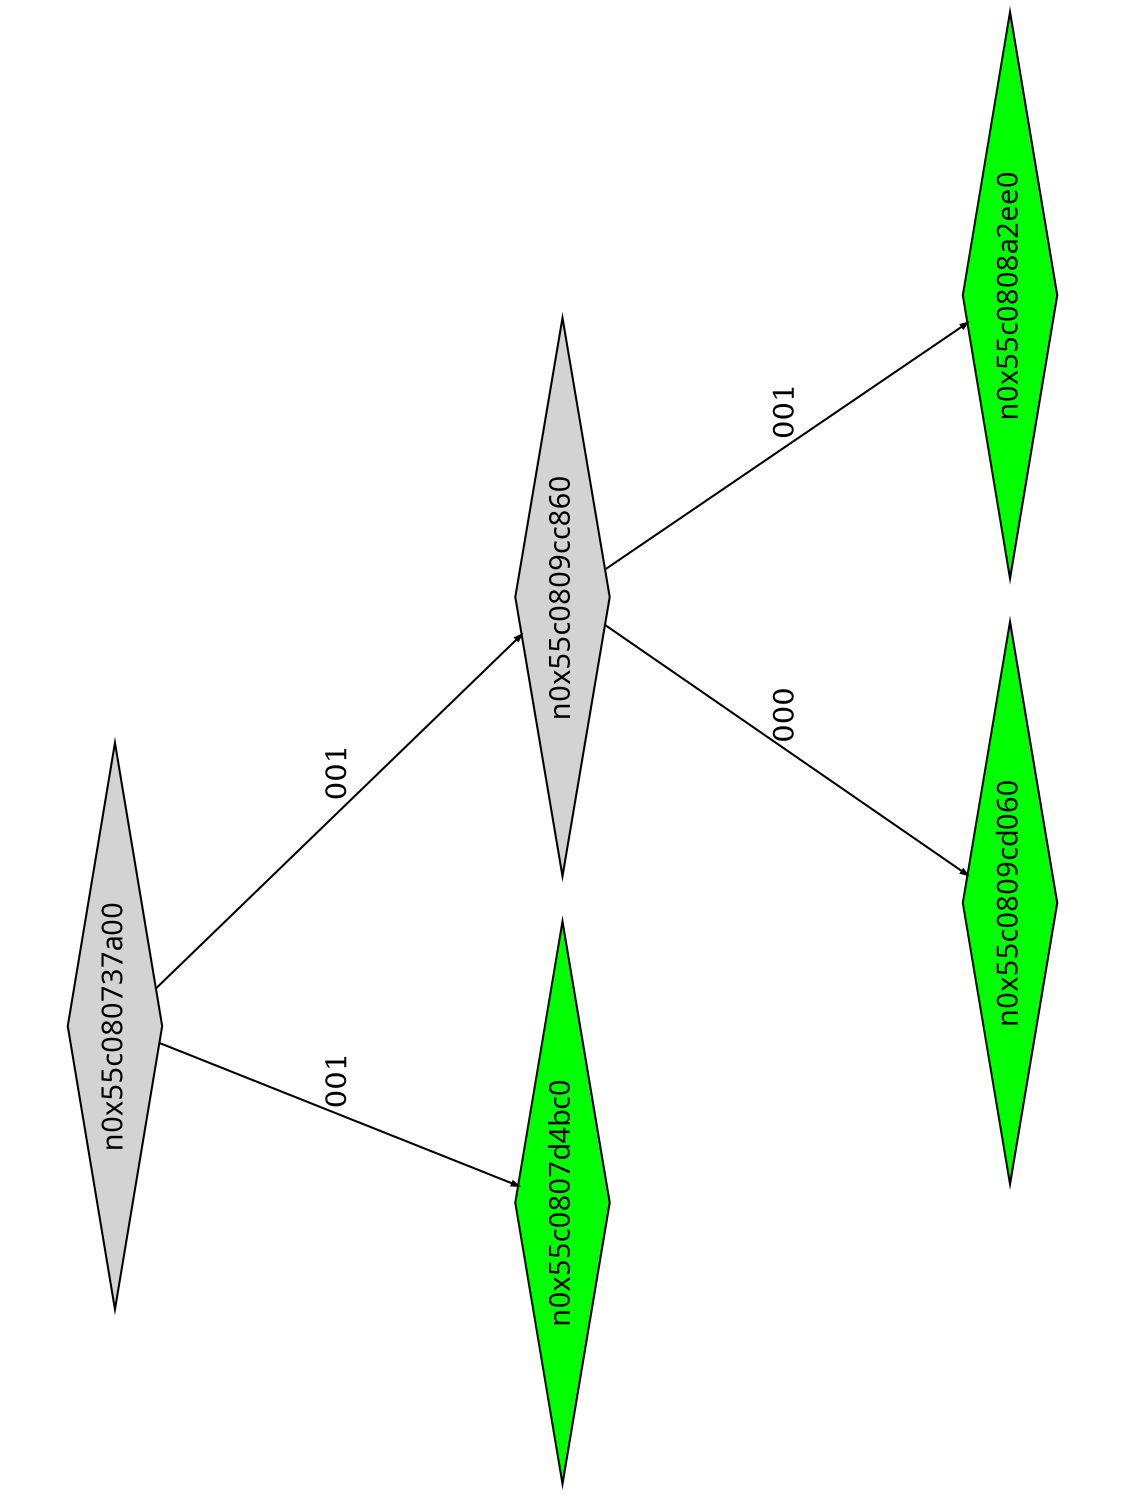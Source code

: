 digraph G {
	size="10,7.5";
	ratio=fill;
	rotate=90;
	center = "true";
	node [style="filled",width=.1,height=.1,fontname="Terminus"]
	edge [arrowsize=.3]
	n0x55c080737a00 [shape=diamond];
	n0x55c080737a00 -> n0x55c0807d4bc0 [label=001];
	n0x55c080737a00 -> n0x55c0809cc860 [label=001];
	n0x55c0809cc860 [shape=diamond];
	n0x55c0809cc860 -> n0x55c0809cd060 [label=000];
	n0x55c0809cc860 -> n0x55c0808a2ee0 [label=001];
	n0x55c0808a2ee0 [shape=diamond,fillcolor=green];
	n0x55c0809cd060 [shape=diamond,fillcolor=green];
	n0x55c0807d4bc0 [shape=diamond,fillcolor=green];
}
